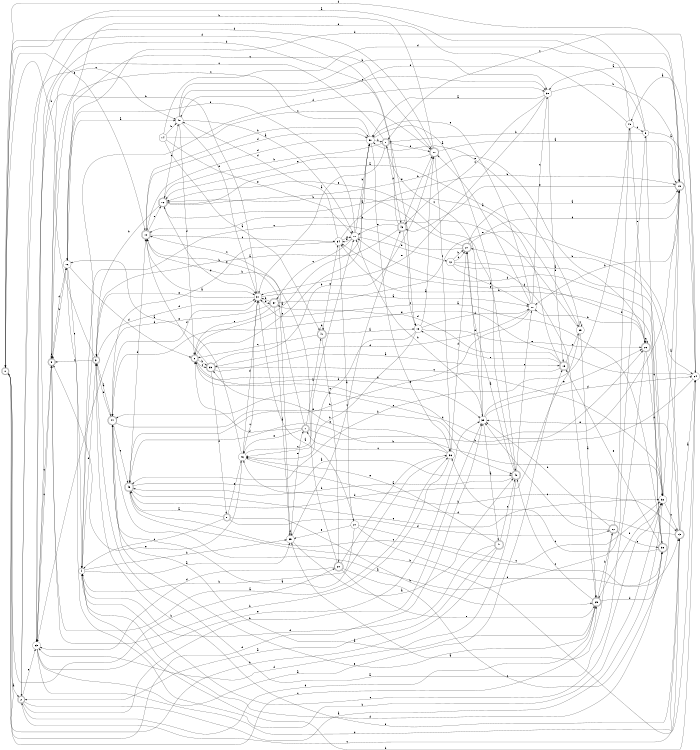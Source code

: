digraph n41_4 {
__start0 [label="" shape="none"];

rankdir=LR;
size="8,5";

s0 [style="rounded,filled", color="black", fillcolor="white" shape="doublecircle", label="0"];
s1 [style="rounded,filled", color="black", fillcolor="white" shape="doublecircle", label="1"];
s2 [style="rounded,filled", color="black", fillcolor="white" shape="doublecircle", label="2"];
s3 [style="rounded,filled", color="black", fillcolor="white" shape="doublecircle", label="3"];
s4 [style="filled", color="black", fillcolor="white" shape="circle", label="4"];
s5 [style="rounded,filled", color="black", fillcolor="white" shape="doublecircle", label="5"];
s6 [style="rounded,filled", color="black", fillcolor="white" shape="doublecircle", label="6"];
s7 [style="rounded,filled", color="black", fillcolor="white" shape="doublecircle", label="7"];
s8 [style="rounded,filled", color="black", fillcolor="white" shape="doublecircle", label="8"];
s9 [style="filled", color="black", fillcolor="white" shape="circle", label="9"];
s10 [style="rounded,filled", color="black", fillcolor="white" shape="doublecircle", label="10"];
s11 [style="rounded,filled", color="black", fillcolor="white" shape="doublecircle", label="11"];
s12 [style="rounded,filled", color="black", fillcolor="white" shape="doublecircle", label="12"];
s13 [style="rounded,filled", color="black", fillcolor="white" shape="doublecircle", label="13"];
s14 [style="filled", color="black", fillcolor="white" shape="circle", label="14"];
s15 [style="rounded,filled", color="black", fillcolor="white" shape="doublecircle", label="15"];
s16 [style="filled", color="black", fillcolor="white" shape="circle", label="16"];
s17 [style="filled", color="black", fillcolor="white" shape="circle", label="17"];
s18 [style="filled", color="black", fillcolor="white" shape="circle", label="18"];
s19 [style="rounded,filled", color="black", fillcolor="white" shape="doublecircle", label="19"];
s20 [style="rounded,filled", color="black", fillcolor="white" shape="doublecircle", label="20"];
s21 [style="filled", color="black", fillcolor="white" shape="circle", label="21"];
s22 [style="rounded,filled", color="black", fillcolor="white" shape="doublecircle", label="22"];
s23 [style="filled", color="black", fillcolor="white" shape="circle", label="23"];
s24 [style="filled", color="black", fillcolor="white" shape="circle", label="24"];
s25 [style="rounded,filled", color="black", fillcolor="white" shape="doublecircle", label="25"];
s26 [style="rounded,filled", color="black", fillcolor="white" shape="doublecircle", label="26"];
s27 [style="rounded,filled", color="black", fillcolor="white" shape="doublecircle", label="27"];
s28 [style="filled", color="black", fillcolor="white" shape="circle", label="28"];
s29 [style="filled", color="black", fillcolor="white" shape="circle", label="29"];
s30 [style="filled", color="black", fillcolor="white" shape="circle", label="30"];
s31 [style="filled", color="black", fillcolor="white" shape="circle", label="31"];
s32 [style="filled", color="black", fillcolor="white" shape="circle", label="32"];
s33 [style="rounded,filled", color="black", fillcolor="white" shape="doublecircle", label="33"];
s34 [style="filled", color="black", fillcolor="white" shape="circle", label="34"];
s35 [style="filled", color="black", fillcolor="white" shape="circle", label="35"];
s36 [style="filled", color="black", fillcolor="white" shape="circle", label="36"];
s37 [style="rounded,filled", color="black", fillcolor="white" shape="doublecircle", label="37"];
s38 [style="rounded,filled", color="black", fillcolor="white" shape="doublecircle", label="38"];
s39 [style="filled", color="black", fillcolor="white" shape="circle", label="39"];
s40 [style="rounded,filled", color="black", fillcolor="white" shape="doublecircle", label="40"];
s41 [style="rounded,filled", color="black", fillcolor="white" shape="doublecircle", label="41"];
s42 [style="filled", color="black", fillcolor="white" shape="circle", label="42"];
s43 [style="rounded,filled", color="black", fillcolor="white" shape="doublecircle", label="43"];
s44 [style="rounded,filled", color="black", fillcolor="white" shape="doublecircle", label="44"];
s45 [style="rounded,filled", color="black", fillcolor="white" shape="doublecircle", label="45"];
s46 [style="filled", color="black", fillcolor="white" shape="circle", label="46"];
s47 [style="rounded,filled", color="black", fillcolor="white" shape="doublecircle", label="47"];
s48 [style="filled", color="black", fillcolor="white" shape="circle", label="48"];
s49 [style="filled", color="black", fillcolor="white" shape="circle", label="49"];
s50 [style="filled", color="black", fillcolor="white" shape="circle", label="50"];
s0 -> s2 [label="a"];
s0 -> s20 [label="b"];
s0 -> s25 [label="c"];
s0 -> s39 [label="d"];
s0 -> s10 [label="e"];
s1 -> s31 [label="a"];
s1 -> s12 [label="b"];
s1 -> s5 [label="c"];
s1 -> s43 [label="d"];
s1 -> s11 [label="e"];
s2 -> s32 [label="a"];
s2 -> s39 [label="b"];
s2 -> s48 [label="c"];
s2 -> s25 [label="d"];
s2 -> s23 [label="e"];
s3 -> s44 [label="a"];
s3 -> s0 [label="b"];
s3 -> s5 [label="c"];
s3 -> s31 [label="d"];
s3 -> s13 [label="e"];
s4 -> s35 [label="a"];
s4 -> s35 [label="b"];
s4 -> s32 [label="c"];
s4 -> s30 [label="d"];
s4 -> s3 [label="e"];
s5 -> s36 [label="a"];
s5 -> s16 [label="b"];
s5 -> s23 [label="c"];
s5 -> s16 [label="d"];
s5 -> s5 [label="e"];
s6 -> s50 [label="a"];
s6 -> s33 [label="b"];
s6 -> s33 [label="c"];
s6 -> s39 [label="d"];
s6 -> s50 [label="e"];
s7 -> s41 [label="a"];
s7 -> s26 [label="b"];
s7 -> s10 [label="c"];
s7 -> s6 [label="d"];
s7 -> s46 [label="e"];
s8 -> s45 [label="a"];
s8 -> s25 [label="b"];
s8 -> s4 [label="c"];
s8 -> s22 [label="d"];
s8 -> s46 [label="e"];
s9 -> s24 [label="a"];
s9 -> s1 [label="b"];
s9 -> s38 [label="c"];
s9 -> s16 [label="d"];
s9 -> s48 [label="e"];
s10 -> s31 [label="a"];
s10 -> s50 [label="b"];
s10 -> s34 [label="c"];
s10 -> s50 [label="d"];
s10 -> s12 [label="e"];
s11 -> s19 [label="a"];
s11 -> s0 [label="b"];
s11 -> s36 [label="c"];
s11 -> s23 [label="d"];
s11 -> s12 [label="e"];
s12 -> s29 [label="a"];
s12 -> s3 [label="b"];
s12 -> s48 [label="c"];
s12 -> s31 [label="d"];
s12 -> s26 [label="e"];
s13 -> s24 [label="a"];
s13 -> s27 [label="b"];
s13 -> s2 [label="c"];
s13 -> s46 [label="d"];
s13 -> s39 [label="e"];
s14 -> s41 [label="a"];
s14 -> s48 [label="b"];
s14 -> s11 [label="c"];
s14 -> s19 [label="d"];
s14 -> s17 [label="e"];
s15 -> s12 [label="a"];
s15 -> s6 [label="b"];
s15 -> s29 [label="c"];
s15 -> s37 [label="d"];
s15 -> s18 [label="e"];
s16 -> s48 [label="a"];
s16 -> s32 [label="b"];
s16 -> s11 [label="c"];
s16 -> s6 [label="d"];
s16 -> s4 [label="e"];
s17 -> s34 [label="a"];
s17 -> s50 [label="b"];
s17 -> s37 [label="c"];
s17 -> s42 [label="d"];
s17 -> s16 [label="e"];
s18 -> s11 [label="a"];
s18 -> s46 [label="b"];
s18 -> s46 [label="c"];
s18 -> s28 [label="d"];
s18 -> s26 [label="e"];
s19 -> s30 [label="a"];
s19 -> s28 [label="b"];
s19 -> s44 [label="c"];
s19 -> s0 [label="d"];
s19 -> s43 [label="e"];
s20 -> s36 [label="a"];
s20 -> s10 [label="b"];
s20 -> s19 [label="c"];
s20 -> s23 [label="d"];
s20 -> s25 [label="e"];
s21 -> s31 [label="a"];
s21 -> s4 [label="b"];
s21 -> s13 [label="c"];
s21 -> s38 [label="d"];
s21 -> s35 [label="e"];
s22 -> s35 [label="a"];
s22 -> s39 [label="b"];
s22 -> s39 [label="c"];
s22 -> s49 [label="d"];
s22 -> s38 [label="e"];
s23 -> s15 [label="a"];
s23 -> s18 [label="b"];
s23 -> s5 [label="c"];
s23 -> s13 [label="d"];
s23 -> s39 [label="e"];
s24 -> s49 [label="a"];
s24 -> s4 [label="b"];
s24 -> s1 [label="c"];
s24 -> s6 [label="d"];
s24 -> s44 [label="e"];
s25 -> s44 [label="a"];
s25 -> s22 [label="b"];
s25 -> s40 [label="c"];
s25 -> s38 [label="d"];
s25 -> s44 [label="e"];
s26 -> s3 [label="a"];
s26 -> s28 [label="b"];
s26 -> s26 [label="c"];
s26 -> s32 [label="d"];
s26 -> s34 [label="e"];
s27 -> s19 [label="a"];
s27 -> s12 [label="b"];
s27 -> s4 [label="c"];
s27 -> s19 [label="d"];
s27 -> s39 [label="e"];
s28 -> s11 [label="a"];
s28 -> s45 [label="b"];
s28 -> s30 [label="c"];
s28 -> s33 [label="d"];
s28 -> s50 [label="e"];
s29 -> s25 [label="a"];
s29 -> s10 [label="b"];
s29 -> s29 [label="c"];
s29 -> s45 [label="d"];
s29 -> s50 [label="e"];
s30 -> s50 [label="a"];
s30 -> s19 [label="b"];
s30 -> s43 [label="c"];
s30 -> s15 [label="d"];
s30 -> s31 [label="e"];
s31 -> s28 [label="a"];
s31 -> s23 [label="b"];
s31 -> s46 [label="c"];
s31 -> s37 [label="d"];
s31 -> s3 [label="e"];
s32 -> s19 [label="a"];
s32 -> s45 [label="b"];
s32 -> s13 [label="c"];
s32 -> s17 [label="d"];
s32 -> s25 [label="e"];
s33 -> s15 [label="a"];
s33 -> s11 [label="b"];
s33 -> s32 [label="c"];
s33 -> s8 [label="d"];
s33 -> s10 [label="e"];
s34 -> s21 [label="a"];
s34 -> s19 [label="b"];
s34 -> s17 [label="c"];
s34 -> s48 [label="d"];
s34 -> s44 [label="e"];
s35 -> s40 [label="a"];
s35 -> s10 [label="b"];
s35 -> s43 [label="c"];
s35 -> s35 [label="d"];
s35 -> s7 [label="e"];
s36 -> s44 [label="a"];
s36 -> s5 [label="b"];
s36 -> s7 [label="c"];
s36 -> s27 [label="d"];
s36 -> s33 [label="e"];
s37 -> s35 [label="a"];
s37 -> s31 [label="b"];
s37 -> s6 [label="c"];
s37 -> s23 [label="d"];
s37 -> s24 [label="e"];
s38 -> s31 [label="a"];
s38 -> s34 [label="b"];
s38 -> s36 [label="c"];
s38 -> s4 [label="d"];
s38 -> s15 [label="e"];
s39 -> s47 [label="a"];
s39 -> s17 [label="b"];
s39 -> s1 [label="c"];
s39 -> s24 [label="d"];
s39 -> s26 [label="e"];
s40 -> s27 [label="a"];
s40 -> s45 [label="b"];
s40 -> s28 [label="c"];
s40 -> s23 [label="d"];
s40 -> s12 [label="e"];
s41 -> s18 [label="a"];
s41 -> s20 [label="b"];
s41 -> s6 [label="c"];
s41 -> s41 [label="d"];
s41 -> s34 [label="e"];
s42 -> s32 [label="a"];
s42 -> s27 [label="b"];
s42 -> s27 [label="c"];
s42 -> s25 [label="d"];
s42 -> s28 [label="e"];
s43 -> s3 [label="a"];
s43 -> s11 [label="b"];
s43 -> s18 [label="c"];
s43 -> s0 [label="d"];
s43 -> s17 [label="e"];
s44 -> s9 [label="a"];
s44 -> s3 [label="b"];
s44 -> s45 [label="c"];
s44 -> s31 [label="d"];
s44 -> s40 [label="e"];
s45 -> s40 [label="a"];
s45 -> s24 [label="b"];
s45 -> s32 [label="c"];
s45 -> s10 [label="d"];
s45 -> s32 [label="e"];
s46 -> s16 [label="a"];
s46 -> s13 [label="b"];
s46 -> s17 [label="c"];
s46 -> s31 [label="d"];
s46 -> s5 [label="e"];
s47 -> s2 [label="a"];
s47 -> s0 [label="b"];
s47 -> s40 [label="c"];
s47 -> s4 [label="d"];
s47 -> s46 [label="e"];
s48 -> s17 [label="a"];
s48 -> s30 [label="b"];
s48 -> s30 [label="c"];
s48 -> s6 [label="d"];
s48 -> s31 [label="e"];
s49 -> s2 [label="a"];
s49 -> s45 [label="b"];
s49 -> s9 [label="c"];
s49 -> s5 [label="d"];
s49 -> s26 [label="e"];
s50 -> s40 [label="a"];
s50 -> s1 [label="b"];
s50 -> s5 [label="c"];
s50 -> s10 [label="d"];
s50 -> s36 [label="e"];

}